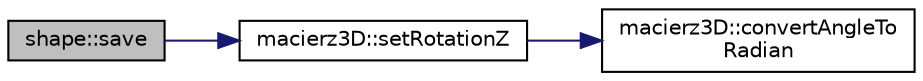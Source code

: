 digraph "shape::save"
{
  edge [fontname="Helvetica",fontsize="10",labelfontname="Helvetica",labelfontsize="10"];
  node [fontname="Helvetica",fontsize="10",shape=record];
  rankdir="LR";
  Node23 [label="shape::save",height=0.2,width=0.4,color="black", fillcolor="grey75", style="filled", fontcolor="black"];
  Node23 -> Node24 [color="midnightblue",fontsize="10",style="solid",fontname="Helvetica"];
  Node24 [label="macierz3D::setRotationZ",height=0.2,width=0.4,color="black", fillcolor="white", style="filled",URL="$classmacierz3_d.html#a16166e41f063ad2e6fcaf61a42e13610"];
  Node24 -> Node25 [color="midnightblue",fontsize="10",style="solid",fontname="Helvetica"];
  Node25 [label="macierz3D::convertAngleTo\lRadian",height=0.2,width=0.4,color="black", fillcolor="white", style="filled",URL="$classmacierz3_d.html#adcfa9be065de99af1bab86f6c312dd9c",tooltip="zamienia stopnie na radiany "];
}
